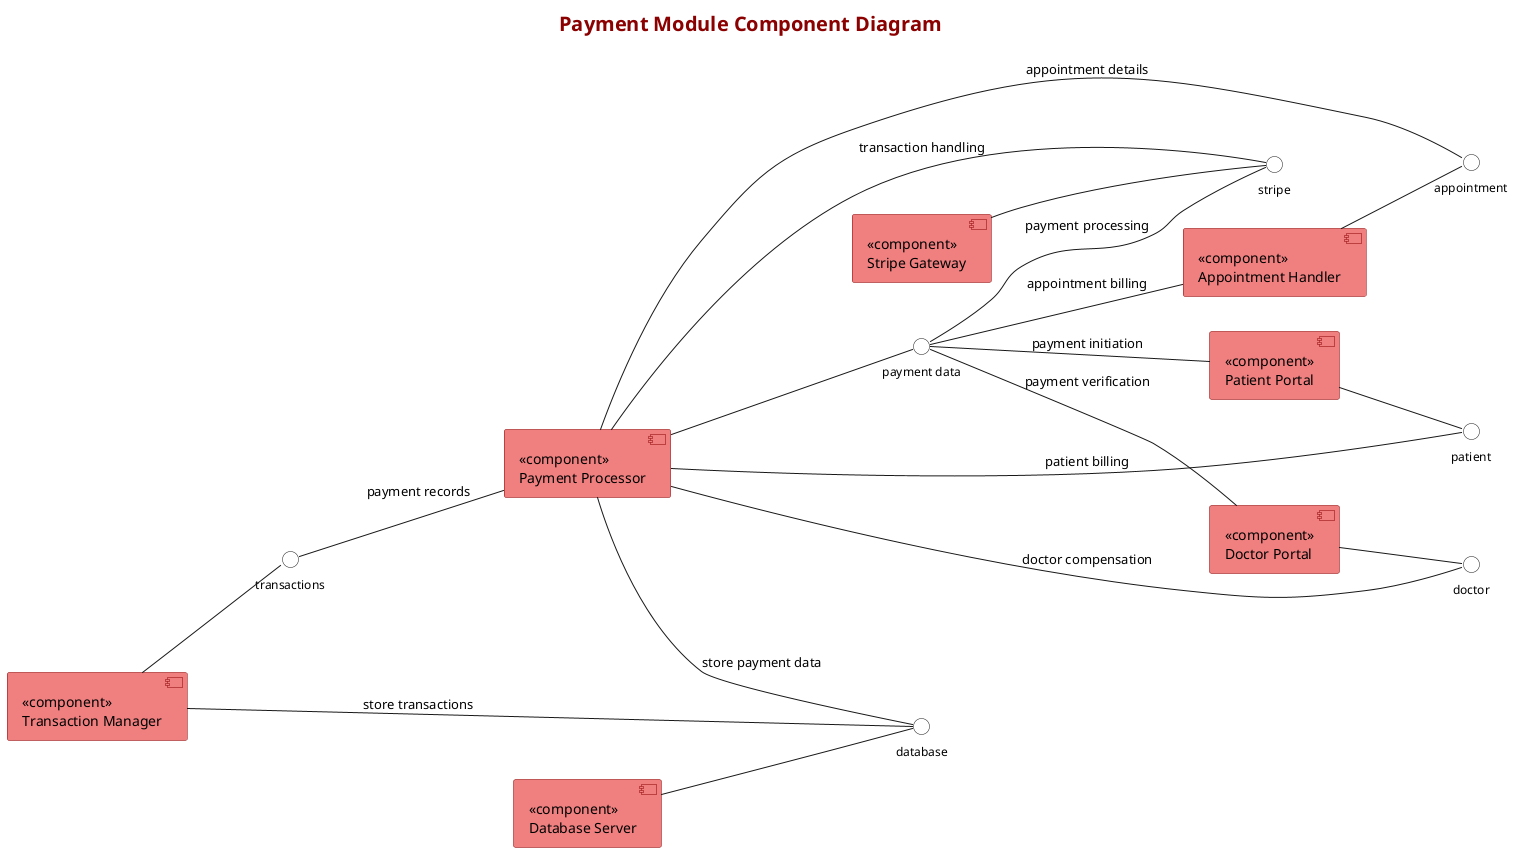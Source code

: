 @startuml "Payment Module Component Diagram"

' Set title and description
title Payment Module Component Diagram

' Use UML component notation style
skinparam componentStyle uml2

' Background and colors - light coral color scheme for payment module
skinparam {
  BackgroundColor white
  ComponentBackgroundColor LightCoral
  ComponentBorderColor DarkRed
  InterfaceBackgroundColor white

  TitleFontSize 20
  TitleFontColor DarkRed

  ' Font sizes
  ComponentFontSize 14
  InterfaceFontSize 12
}

' Simple left to right layout like the Auth diagram
left to right direction

' Main payment component (central)
[<<component>>\nPayment Processor] as PaymentProcessor

' Connected components - reduced to match doctor diagram style
[<<component>>\nAppointment Handler] as AppointmentSystem
[<<component>>\nPatient Portal] as PatientPortal
[<<component>>\nDoctor Portal] as DoctorPortal
[<<component>>\nTransaction Manager] as TransactionManager
[<<component>>\nStripe Gateway] as StripeService
[<<component>>\nDatabase Server] as DatabaseServer

' Simple interfaces (ball and socket notation)
() "payment data" as PaymentInterface
() "appointment" as AppointmentInterface
() "patient" as PatientInterface
() "doctor" as DoctorInterface
() "transactions" as TransactionInterface
() "stripe" as StripeInterface
() "database" as DatabaseInterface

' Connect components to interfaces
PaymentProcessor -- PaymentInterface
AppointmentSystem -- AppointmentInterface
PatientPortal -- PatientInterface
DoctorPortal -- DoctorInterface
TransactionManager -- TransactionInterface
StripeService -- StripeInterface
DatabaseServer -- DatabaseInterface

' Connect interfaces to components that use them
PaymentInterface -- AppointmentSystem : appointment billing
PaymentInterface -- PatientPortal : payment initiation
PaymentInterface -- DoctorPortal : payment verification
PaymentInterface -- StripeInterface : payment processing
StripeInterface -- PaymentProcessor : transaction handling
AppointmentInterface -- PaymentProcessor : appointment details
TransactionInterface -- PaymentProcessor : payment records
PaymentProcessor -- DatabaseInterface : store payment data
PatientInterface -- PaymentProcessor : patient billing
DoctorInterface -- PaymentProcessor : doctor compensation
TransactionManager -- DatabaseInterface : store transactions

@enduml
